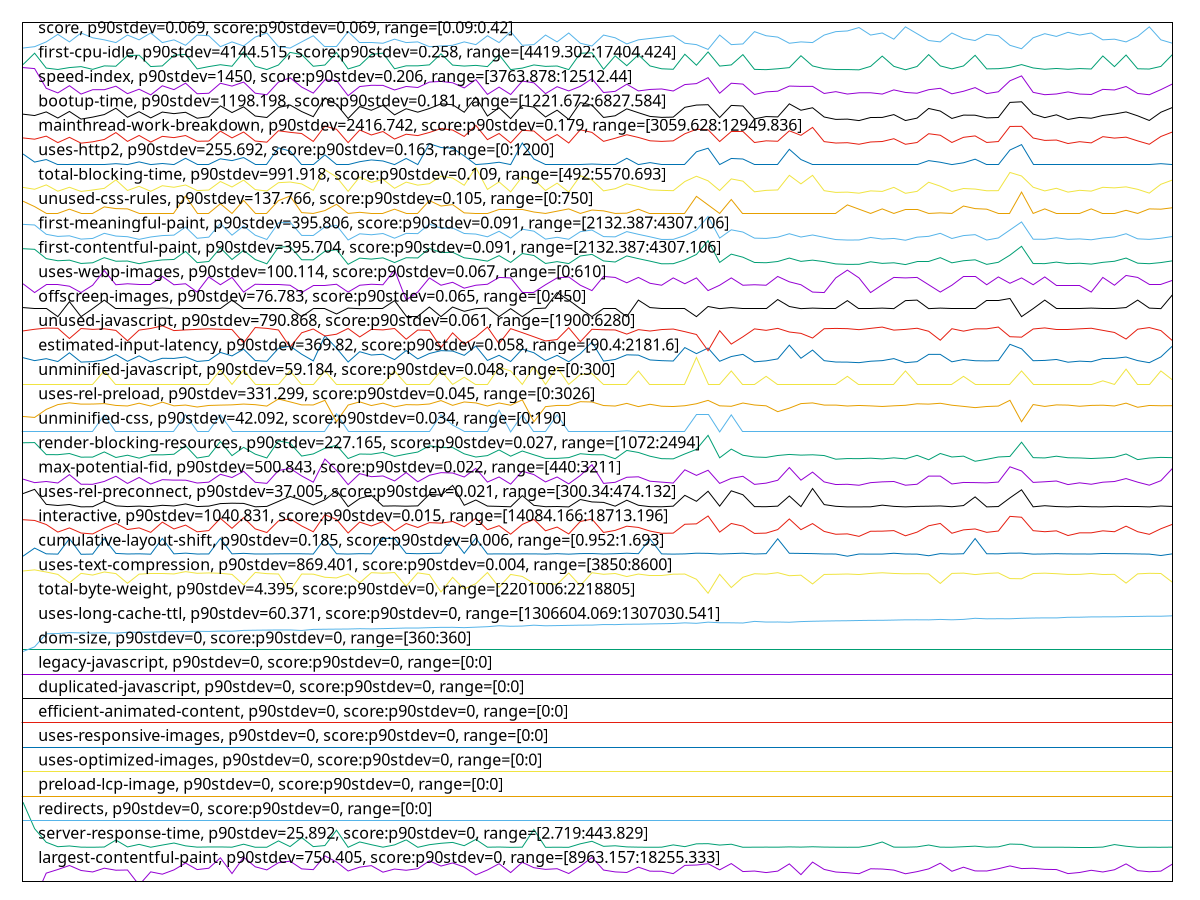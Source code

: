 reset

$largestContentfulPaintP90Stdev750405ScoreP90Stdev0Range896315718255333 <<EOF
0 -0.790514514052568
1 -0.7347824734100501
2 0.34249901364653645
3 0.49090470597555846
4 0.6563253916694731
5 0.4513693616431298
6 0.3908770761948146
7 0.5451981164213984
8 0.46221934876903736
9 0.4714385846421991
10 -0.14507936976371116
11 0.3955841411000409
12 0.2997276178969672
13 0.47571704133573656
14 0.7557613084038106
15 0.488295127651567
16 0.5430329913446488
17 0.9702440670244994
18 0.3249910416130235
19 0.9943013864406112
20 0.6033263225653109
21 0.4754533205252627
22 0.7692821743350038
23 0.8332025332250588
24 0.5172768860543875
25 0.4861137614133777
26 1.049921224425121
27 0.7997959496127867
28 0.43046500623898254
29 0.5878115569728055
30 0.650348941353561
31 0.38159762918655593
32 0.5109446156588571
33 0.460488674760839
34 0.5247628731010705
35 0.8468762047178591
36 0.6322410366614508
37 0.7598908217631561
38 0.5918123294182895
39 0.27024406702449966
40 0.4724301867733547
41 0.7291407573926993
42 0.3655712670086544
43 0.7860619679534149
44 0.5652805106062706
45 0.4965924795500003
46 0.5240415278575532
47 0.327605274416209
48 0.6248056546970626
49 0.9837123472439546
50 0.46881425062884974
51 0.39327443007387775
52 0.36988180989918584
53 0.5886172770306399
54 0.4221747846065478
55 0.4213591614014929
56 0.3223682921032296
57 0.6601884113371228
58 0.6749646992414182
59 0.7277868981362281
60 0.4772844124462745
61 0.734709495137555
62 0.4073748281803957
63 0.4284508051258684
64 0.36584399968309844
65 0.4251501851888526
66 0.721211604507912
67 0.2814932500148539
68 0.7952147537087275
69 0.4949893580779974
70 0.3885759809067322
71 0.3600475885836518
72 0.3195800610033861
73 0.5212557725445133
74 0.5109873972548487
75 0.46736601437936987
76 0.316909083166629
77 0.40361034482758473
78 0.5161720909505045
79 0.7504103408663276
80 0.4190181564301141
81 0.5858025054962468
82 0.4334713046406149
83 0.4300596704232609
84 0.5227716472895088
85 0.6388172215730155
86 0.5297990195884243
87 0.5418731347422208
88 0.4981982748717533
89 0.48962937867654244
90 0.32356993998692696
91 0.36951925567945487
92 0.4597403929568813
93 0.38966374259739744
94 0.48069149121590726
95 0.7213328190298869
96 0.4450782883400337
97 0.3996939471964178
98 0.424756733149795
99 0.7152378280417517
EOF

$serverResponseTimeP90Stdev25892ScoreP90Stdev0Range2719443829 <<EOF
0 3.247615636776933
1 2.1648789017168153
2 1.6078896093796735
3 1.425228844888437
4 1.4557002213315786
5 1.407055727702339
6 1.4028390620326614
7 1.4123443560447448
8 1.6972812466351619
9 1.4158366094394927
10 1.5214751809535203
11 1.4033457318896931
12 1.4930723574804092
13 1.5765305138481784
14 1.460230938565532
15 1.4079685709158343
16 1.4145929652449603
17 1.416104600107675
18 1.4060465753424658
19 1.5285224980558714
20 1.4029521205958007
21 1.404714996709936
22 1.663908033738111
23 1.430274606687803
24 1.800294347071843
25 1.4290058383681283
26 1.4724412633845787
27 2.101235305377759
28 1.4012353053777593
29 1.6206652270144164
30 1.5083896991086918
31 1.4058162708619968
32 1.5004421008554167
33 1.70514509780463
34 1.4013818627744212
35 1.5080086498773704
36 1.5656894538493749
37 1.6015122689477777
38 1.4668302087695162
39 1.7240007537237543
40 1.4052719148172519
41 1.4125955972961657
42 1.4005318298737812
43 1.4068631094095831
44 2.1301364239995215
45 1.4006448884369205
46 1.4038859005802478
47 1.4007746964168213
48 1.5443716336663278
49 1.6475857271041456
50 1.4405796853502424
51 1.463589196626189
52 1.4167955135490817
53 1.4068170485134892
54 1.4027804390739966
55 1.405807896153616
56 1.499864245977149
57 1.4278082550696896
58 1.543257797451696
59 1.550233929532811
60 1.492452629060238
61 1.5268182449004009
62 1.402374265717533
63 1.4062266315726506
64 1.4082993718968715
65 1.4057199617156189
66 1.4181354668899924
67 1.4090530956511336
68 1.4232566010647845
69 1.4098361308847283
70 1.4047945564395525
71 1.4022947059879165
72 1.4043967577914698
73 1.481594819644673
74 1.6196183884668303
75 1.408378931626488
76 1.4057032122988575
77 1.4184788299336006
78 1.4942071304659927
79 1.405962828258659
80 1.4039780223724352
81 1.4248017347610218
82 1.4483681641442843
83 1.4060800741759885
84 1.419588478794042
85 1.5341084285457918
86 1.5210522581802954
87 1.4081737512711612
88 1.4028976849913262
89 1.4042376383322366
90 1.4015828557755579
91 1.4033164204103608
92 1.4033164204103608
93 1.4106024167015614
94 1.5128952922175032
95 1.4453490817730454
96 1.4013358018783275
97 1.4026925046359993
98 1.4023533289465813
99 1.4069677932643416
EOF

$redirectsP90Stdev0ScoreP90Stdev0Range00 <<EOF
0 2.5
1 2.5
2 2.5
3 2.5
4 2.5
5 2.5
6 2.5
7 2.5
8 2.5
9 2.5
10 2.5
11 2.5
12 2.5
13 2.5
14 2.5
15 2.5
16 2.5
17 2.5
18 2.5
19 2.5
20 2.5
21 2.5
22 2.5
23 2.5
24 2.5
25 2.5
26 2.5
27 2.5
28 2.5
29 2.5
30 2.5
31 2.5
32 2.5
33 2.5
34 2.5
35 2.5
36 2.5
37 2.5
38 2.5
39 2.5
40 2.5
41 2.5
42 2.5
43 2.5
44 2.5
45 2.5
46 2.5
47 2.5
48 2.5
49 2.5
50 2.5
51 2.5
52 2.5
53 2.5
54 2.5
55 2.5
56 2.5
57 2.5
58 2.5
59 2.5
60 2.5
61 2.5
62 2.5
63 2.5
64 2.5
65 2.5
66 2.5
67 2.5
68 2.5
69 2.5
70 2.5
71 2.5
72 2.5
73 2.5
74 2.5
75 2.5
76 2.5
77 2.5
78 2.5
79 2.5
80 2.5
81 2.5
82 2.5
83 2.5
84 2.5
85 2.5
86 2.5
87 2.5
88 2.5
89 2.5
90 2.5
91 2.5
92 2.5
93 2.5
94 2.5
95 2.5
96 2.5
97 2.5
98 2.5
99 2.5
EOF

$preloadLcpImageP90Stdev0ScoreP90Stdev0Range00 <<EOF
0 3.5
1 3.5
2 3.5
3 3.5
4 3.5
5 3.5
6 3.5
7 3.5
8 3.5
9 3.5
10 3.5
11 3.5
12 3.5
13 3.5
14 3.5
15 3.5
16 3.5
17 3.5
18 3.5
19 3.5
20 3.5
21 3.5
22 3.5
23 3.5
24 3.5
25 3.5
26 3.5
27 3.5
28 3.5
29 3.5
30 3.5
31 3.5
32 3.5
33 3.5
34 3.5
35 3.5
36 3.5
37 3.5
38 3.5
39 3.5
40 3.5
41 3.5
42 3.5
43 3.5
44 3.5
45 3.5
46 3.5
47 3.5
48 3.5
49 3.5
50 3.5
51 3.5
52 3.5
53 3.5
54 3.5
55 3.5
56 3.5
57 3.5
58 3.5
59 3.5
60 3.5
61 3.5
62 3.5
63 3.5
64 3.5
65 3.5
66 3.5
67 3.5
68 3.5
69 3.5
70 3.5
71 3.5
72 3.5
73 3.5
74 3.5
75 3.5
76 3.5
77 3.5
78 3.5
79 3.5
80 3.5
81 3.5
82 3.5
83 3.5
84 3.5
85 3.5
86 3.5
87 3.5
88 3.5
89 3.5
90 3.5
91 3.5
92 3.5
93 3.5
94 3.5
95 3.5
96 3.5
97 3.5
98 3.5
99 3.5
EOF

$usesOptimizedImagesP90Stdev0ScoreP90Stdev0Range00 <<EOF
0 4.5
1 4.5
2 4.5
3 4.5
4 4.5
5 4.5
6 4.5
7 4.5
8 4.5
9 4.5
10 4.5
11 4.5
12 4.5
13 4.5
14 4.5
15 4.5
16 4.5
17 4.5
18 4.5
19 4.5
20 4.5
21 4.5
22 4.5
23 4.5
24 4.5
25 4.5
26 4.5
27 4.5
28 4.5
29 4.5
30 4.5
31 4.5
32 4.5
33 4.5
34 4.5
35 4.5
36 4.5
37 4.5
38 4.5
39 4.5
40 4.5
41 4.5
42 4.5
43 4.5
44 4.5
45 4.5
46 4.5
47 4.5
48 4.5
49 4.5
50 4.5
51 4.5
52 4.5
53 4.5
54 4.5
55 4.5
56 4.5
57 4.5
58 4.5
59 4.5
60 4.5
61 4.5
62 4.5
63 4.5
64 4.5
65 4.5
66 4.5
67 4.5
68 4.5
69 4.5
70 4.5
71 4.5
72 4.5
73 4.5
74 4.5
75 4.5
76 4.5
77 4.5
78 4.5
79 4.5
80 4.5
81 4.5
82 4.5
83 4.5
84 4.5
85 4.5
86 4.5
87 4.5
88 4.5
89 4.5
90 4.5
91 4.5
92 4.5
93 4.5
94 4.5
95 4.5
96 4.5
97 4.5
98 4.5
99 4.5
EOF

$usesResponsiveImagesP90Stdev0ScoreP90Stdev0Range00 <<EOF
0 5.5
1 5.5
2 5.5
3 5.5
4 5.5
5 5.5
6 5.5
7 5.5
8 5.5
9 5.5
10 5.5
11 5.5
12 5.5
13 5.5
14 5.5
15 5.5
16 5.5
17 5.5
18 5.5
19 5.5
20 5.5
21 5.5
22 5.5
23 5.5
24 5.5
25 5.5
26 5.5
27 5.5
28 5.5
29 5.5
30 5.5
31 5.5
32 5.5
33 5.5
34 5.5
35 5.5
36 5.5
37 5.5
38 5.5
39 5.5
40 5.5
41 5.5
42 5.5
43 5.5
44 5.5
45 5.5
46 5.5
47 5.5
48 5.5
49 5.5
50 5.5
51 5.5
52 5.5
53 5.5
54 5.5
55 5.5
56 5.5
57 5.5
58 5.5
59 5.5
60 5.5
61 5.5
62 5.5
63 5.5
64 5.5
65 5.5
66 5.5
67 5.5
68 5.5
69 5.5
70 5.5
71 5.5
72 5.5
73 5.5
74 5.5
75 5.5
76 5.5
77 5.5
78 5.5
79 5.5
80 5.5
81 5.5
82 5.5
83 5.5
84 5.5
85 5.5
86 5.5
87 5.5
88 5.5
89 5.5
90 5.5
91 5.5
92 5.5
93 5.5
94 5.5
95 5.5
96 5.5
97 5.5
98 5.5
99 5.5
EOF

$efficientAnimatedContentP90Stdev0ScoreP90Stdev0Range00 <<EOF
0 6.5
1 6.5
2 6.5
3 6.5
4 6.5
5 6.5
6 6.5
7 6.5
8 6.5
9 6.5
10 6.5
11 6.5
12 6.5
13 6.5
14 6.5
15 6.5
16 6.5
17 6.5
18 6.5
19 6.5
20 6.5
21 6.5
22 6.5
23 6.5
24 6.5
25 6.5
26 6.5
27 6.5
28 6.5
29 6.5
30 6.5
31 6.5
32 6.5
33 6.5
34 6.5
35 6.5
36 6.5
37 6.5
38 6.5
39 6.5
40 6.5
41 6.5
42 6.5
43 6.5
44 6.5
45 6.5
46 6.5
47 6.5
48 6.5
49 6.5
50 6.5
51 6.5
52 6.5
53 6.5
54 6.5
55 6.5
56 6.5
57 6.5
58 6.5
59 6.5
60 6.5
61 6.5
62 6.5
63 6.5
64 6.5
65 6.5
66 6.5
67 6.5
68 6.5
69 6.5
70 6.5
71 6.5
72 6.5
73 6.5
74 6.5
75 6.5
76 6.5
77 6.5
78 6.5
79 6.5
80 6.5
81 6.5
82 6.5
83 6.5
84 6.5
85 6.5
86 6.5
87 6.5
88 6.5
89 6.5
90 6.5
91 6.5
92 6.5
93 6.5
94 6.5
95 6.5
96 6.5
97 6.5
98 6.5
99 6.5
EOF

$duplicatedJavascriptP90Stdev0ScoreP90Stdev0Range00 <<EOF
0 7.5
1 7.5
2 7.5
3 7.5
4 7.5
5 7.5
6 7.5
7 7.5
8 7.5
9 7.5
10 7.5
11 7.5
12 7.5
13 7.5
14 7.5
15 7.5
16 7.5
17 7.5
18 7.5
19 7.5
20 7.5
21 7.5
22 7.5
23 7.5
24 7.5
25 7.5
26 7.5
27 7.5
28 7.5
29 7.5
30 7.5
31 7.5
32 7.5
33 7.5
34 7.5
35 7.5
36 7.5
37 7.5
38 7.5
39 7.5
40 7.5
41 7.5
42 7.5
43 7.5
44 7.5
45 7.5
46 7.5
47 7.5
48 7.5
49 7.5
50 7.5
51 7.5
52 7.5
53 7.5
54 7.5
55 7.5
56 7.5
57 7.5
58 7.5
59 7.5
60 7.5
61 7.5
62 7.5
63 7.5
64 7.5
65 7.5
66 7.5
67 7.5
68 7.5
69 7.5
70 7.5
71 7.5
72 7.5
73 7.5
74 7.5
75 7.5
76 7.5
77 7.5
78 7.5
79 7.5
80 7.5
81 7.5
82 7.5
83 7.5
84 7.5
85 7.5
86 7.5
87 7.5
88 7.5
89 7.5
90 7.5
91 7.5
92 7.5
93 7.5
94 7.5
95 7.5
96 7.5
97 7.5
98 7.5
99 7.5
EOF

$legacyJavascriptP90Stdev0ScoreP90Stdev0Range00 <<EOF
0 8.5
1 8.5
2 8.5
3 8.5
4 8.5
5 8.5
6 8.5
7 8.5
8 8.5
9 8.5
10 8.5
11 8.5
12 8.5
13 8.5
14 8.5
15 8.5
16 8.5
17 8.5
18 8.5
19 8.5
20 8.5
21 8.5
22 8.5
23 8.5
24 8.5
25 8.5
26 8.5
27 8.5
28 8.5
29 8.5
30 8.5
31 8.5
32 8.5
33 8.5
34 8.5
35 8.5
36 8.5
37 8.5
38 8.5
39 8.5
40 8.5
41 8.5
42 8.5
43 8.5
44 8.5
45 8.5
46 8.5
47 8.5
48 8.5
49 8.5
50 8.5
51 8.5
52 8.5
53 8.5
54 8.5
55 8.5
56 8.5
57 8.5
58 8.5
59 8.5
60 8.5
61 8.5
62 8.5
63 8.5
64 8.5
65 8.5
66 8.5
67 8.5
68 8.5
69 8.5
70 8.5
71 8.5
72 8.5
73 8.5
74 8.5
75 8.5
76 8.5
77 8.5
78 8.5
79 8.5
80 8.5
81 8.5
82 8.5
83 8.5
84 8.5
85 8.5
86 8.5
87 8.5
88 8.5
89 8.5
90 8.5
91 8.5
92 8.5
93 8.5
94 8.5
95 8.5
96 8.5
97 8.5
98 8.5
99 8.5
EOF

$domSizeP90Stdev0ScoreP90Stdev0Range360360 <<EOF
0 9.5
1 9.5
2 9.5
3 9.5
4 9.5
5 9.5
6 9.5
7 9.5
8 9.5
9 9.5
10 9.5
11 9.5
12 9.5
13 9.5
14 9.5
15 9.5
16 9.5
17 9.5
18 9.5
19 9.5
20 9.5
21 9.5
22 9.5
23 9.5
24 9.5
25 9.5
26 9.5
27 9.5
28 9.5
29 9.5
30 9.5
31 9.5
32 9.5
33 9.5
34 9.5
35 9.5
36 9.5
37 9.5
38 9.5
39 9.5
40 9.5
41 9.5
42 9.5
43 9.5
44 9.5
45 9.5
46 9.5
47 9.5
48 9.5
49 9.5
50 9.5
51 9.5
52 9.5
53 9.5
54 9.5
55 9.5
56 9.5
57 9.5
58 9.5
59 9.5
60 9.5
61 9.5
62 9.5
63 9.5
64 9.5
65 9.5
66 9.5
67 9.5
68 9.5
69 9.5
70 9.5
71 9.5
72 9.5
73 9.5
74 9.5
75 9.5
76 9.5
77 9.5
78 9.5
79 9.5
80 9.5
81 9.5
82 9.5
83 9.5
84 9.5
85 9.5
86 9.5
87 9.5
88 9.5
89 9.5
90 9.5
91 9.5
92 9.5
93 9.5
94 9.5
95 9.5
96 9.5
97 9.5
98 9.5
99 9.5
EOF

$usesLongCacheTtlP90Stdev60371ScoreP90Stdev0Range13066040691307030541 <<EOF
0 9.423769101803373
1 9.61434530146198
2 10.148547005376713
3 10.159073900326803
4 10.197229218747452
5 10.183597854113941
6 10.17941130456893
7 10.193371705234313
8 10.1730226279833
9 10.209953918668361
10 10.210202413931256
11 10.2185788295792
12 10.230570816002
13 10.238002347444308
14 10.240657375314186
15 10.251331797896455
16 10.243325718099186
17 10.258388752005885
18 10.25307891931061
19 10.28739184029746
20 10.294658191179224
21 10.300496108759944
22 10.30613996869215
23 10.305868256687063
24 10.284439985984136
25 10.328148641156076
26 10.33524437417691
27 10.339762384128335
28 10.343791630729356
29 10.35637569192204
30 10.348799199682617
31 10.359828076364465
32 10.371985243348718
33 10.38439302633924
34 10.383570109236643
35 10.399498029199094
36 10.411626319098104
37 10.412922786938907
38 10.400445576768107
39 10.419351008106787
40 10.439333289109527
41 10.47784562846482
42 10.456124995847858
43 10.464819780031576
44 10.500475379298223
45 10.476161810998747
46 10.48431317117047
47 10.49362125263633
48 10.502121979172443
49 10.50394630885512
50 10.527313541346302
51 10.524004220004826
52 10.54016165997291
53 10.542257701658855
54 10.552582757877644
55 10.560190694038283
56 10.569630740965295
57 10.596403032232047
58 10.577189899853693
59 10.625113535564196
60 10.600605909617116
61 10.598199600056432
62 10.589828844752446
63 10.656360416221105
64 10.629283197848963
65 10.631379239535818
66 10.621303124673432
67 10.647945890799747
68 10.66146939889677
69 10.670567860546726
70 10.67838541652418
71 10.683276232627577
72 10.692234947730867
73 10.698693943681064
74 10.700394088988105
75 10.709966101375358
76 10.720291157593238
77 10.721564408690938
78 10.718482709659838
79 10.736531785748411
80 10.721153396230875
81 10.738113280510333
82 10.782970429801026
83 10.761878656638146
84 10.76587668236607
85 10.764151199574371
86 10.782381241441726
87 10.79413473096065
88 10.800063617814885
89 10.798024454061306
90 10.824372417952873
91 10.82736125001611
92 10.839510635914849
93 10.841684331961005
94 10.842499467976268
95 10.854183084224132
96 10.85907390032662
97 10.868723567073175
98 10.867657815049824
99 10.88461482886487
EOF

$totalByteWeightP90Stdev4395ScoreP90Stdev0Range22010062218805 <<EOF
0 458.83527999999205
1 495.26327999999194
2 467.0952799999941
3 -2.8007200000065495
4 -2.548720000006142
5 -2.772720000008121
6 -2.8567200000106823
7 -2.8847200000091107
8 -3.0247200000085286
9 -2.772720000008121
10 -2.8007200000065495
11 -2.8007200000065495
12 -2.7167200000112643
13 -2.8567200000106823
14 -2.772720000008121
15 -2.632720000008703
16 -2.9407200000059674
17 -2.8007200000065495
18 -3.0247200000085286
19 -2.772720000008121
20 -2.8007200000065495
21 -2.8567200000106823
22 -2.772720000008121
23 -2.772720000008121
24 -3.1087200000110897
25 -2.772720000008121
26 -2.68872000000556
27 -2.8007200000065495
28 -2.8567200000106823
29 -2.912720000007539
30 -2.8847200000091107
31 -2.8567200000106823
32 -2.8847200000091107
33 -2.772720000008121
34 -2.8847200000091107
35 -2.8567200000106823
36 -2.8567200000106823
37 -2.772720000008121
38 -3.0247200000085286
39 -2.8847200000091107
40 -2.6607200000071316
41 -2.464720000010857
42 -2.772720000008121
43 -2.772720000008121
44 -2.324720000011439
45 -2.8007200000065495
46 -2.8007200000065495
47 -2.772720000008121
48 -2.632720000008703
49 -2.772720000008121
50 -2.772720000008121
51 -2.9407200000059674
52 -2.632720000008703
53 -2.772720000008121
54 -2.772720000008121
55 -2.772720000008121
56 -2.8007200000065495
57 -2.5767200000045705
58 -2.968720000004396
59 -2.464720000010857
60 -2.8007200000065495
61 -2.968720000004396
62 -3.0247200000085286
63 -2.464720000010857
64 -2.632720000008703
65 -2.772720000008121
66 -2.912720000007539
67 -2.8847200000091107
68 -2.8007200000065495
69 -2.8567200000106823
70 -2.772720000008121
71 -2.772720000008121
72 -2.8847200000091107
73 -2.8007200000065495
74 -2.772720000008121
75 -2.8567200000106823
76 -2.8567200000106823
77 -2.8007200000065495
78 -2.912720000007539
79 -2.772720000008121
80 -2.968720000004396
81 -2.9407200000059674
82 -2.5767200000045705
83 -2.632720000008703
84 -2.772720000008121
85 -2.9967200000101
86 -2.8007200000065495
87 -2.772720000008121
88 -2.9407200000059674
89 -2.9407200000059674
90 -2.632720000008703
91 -2.632720000008703
92 -2.772720000008121
93 -2.772720000008121
94 -2.772720000008121
95 -2.772720000008121
96 -2.772720000008121
97 -2.7167200000112643
98 -2.8567200000106823
99 -2.772720000008121
EOF

$usesTextCompressionP90Stdev869401ScoreP90Stdev0004Range38508600 <<EOF
0 12.720913544668587
1 12.767311239193083
2 12.678550432276657
3 12.5817204610951
4 12.238780979827089
5 12.624083573487031
6 12.553478386167146
7 12.68056772334294
8 12.613997118155618
9 12.218608069164265
10 12.591806916426512
11 12.636187319884725
12 12.636187319884725
13 12.599876080691642
14 12.694688760806915
15 12.626100864553313
16 12.642239193083572
17 12.626100864553313
18 12.5817204610951
19 12.154054755043227
20 12.660394812680114
21 12.611979827089336
22 12.59785878962536
23 11.913997118155619
24 12.595841498559077
25 12.591806916426512
26 12.464717579250719
27 12.436475504322766
28 12.593824207492794
29 12.236763688760806
30 12.652325648414985
31 12.630135446685879
32 12.658377521613833
33 12.095553314121037
34 12.644256484149855
35 12.57365129682997
36 11.861547550432276
37 12.460682997118155
38 11.980567723342938
39 12.202469740634005
40 12.658377521613833
41 12.05722478386167
42 12.579703170028818
43 12.496994236311238
44 12.210538904899135
45 12.2145734870317
46 12.17422766570605
47 12.636187319884725
48 12.119760806916425
49 12.650308357348703
50 12.585755043227664
51 12.618031700288183
52 12.492959654178673
53 12.595841498559077
54 12.547426512968299
55 12.547426512968299
56 12.589789625360229
57 12.595841498559077
58 12.38200864553314
59 11.809097982708932
60 12.585755043227664
61 12.043103746397694
62 12.464717579250719
63 12.607945244956772
64 12.591806916426512
65 12.652325648414985
66 12.527253602305475
67 12.549443804034581
68 12.190365994236311
69 12.579703170028818
70 12.585755043227664
71 12.59785878962536
72 12.575668587896253
73 12.622066282420748
74 12.64829106628242
75 12.620048991354466
76 12.60592795389049
77 12.611979827089336
78 12.601893371757924
79 12.210538904899135
80 12.622066282420748
81 12.634170028818442
82 12.57365129682997
83 12.620048991354466
84 12.644256484149855
85 12.410250720461095
86 12.402181556195965
87 12.618031700288183
88 12.632152737752161
89 12.609962536023055
90 12.579703170028818
91 12.5817204610951
92 12.620048991354466
93 12.575668587896253
94 12.583737752161383
95 12.224659942363111
96 12.603910662824207
97 12.626100864553313
98 12.618031700288183
99 12.254919308357348
EOF

$cumulativeLayoutShiftP90Stdev0185ScoreP90Stdev0006Range09521693 <<EOF
0 13.328248048915297
1 13.659306432205035
2 13.423989480511928
3 13.412095054550006
4 14.045000635751585
5 13.40535022964022
6 13.41372452250486
7 14.047480155001269
8 13.440867707690025
9 13.41763479905571
10 13.425445000529896
11 13.409511380928514
12 14.054580153638632
13 13.423450358617112
14 13.452074435456316
15 13.416295176671301
16 13.419507834716818
17 14.055052674988769
18 13.423435566953284
19 13.44298289024577
20 13.417754147231776
21 13.41879577975056
22 13.42508553519008
23 13.42756018308564
24 13.42545717891521
25 13.416390168076742
26 14.04700519797407
27 13.428247044017283
28 13.414940940224518
29 13.430613507256648
30 13.424127299239052
31 14.061572982485242
32 14.052419708084141
33 13.442032976191372
34 13.428699065085477
35 13.439387830901431
36 13.448925942278416
37 14.066171540779354
38 13.442542032697446
39 14.059664832479815
40 13.417793118064777
41 13.422019017768317
42 13.417793118064775
43 13.422966496145653
44 13.422025309934062
45 13.413554025110479
46 13.429540388537502
47 13.410740818103223
48 13.432835859603145
49 13.436153251762352
50 13.416390168076742
51 13.428775585939858
52 13.448584947489657
53 13.42984241249326
54 14.033327856402355
55 13.420922963090165
56 13.41227729520614
57 13.421085138587914
58 13.449802786020937
59 13.442219508459747
60 13.416390168076742
61 13.432295139295258
62 13.44975650815675
63 13.416390168076742
64 13.43094719501422
65 14.040756671443162
66 13.446974964951306
67 13.440305066288573
68 13.433256216869525
69 13.419293495135314
70 13.416295176671301
71 13.326798821063074
72 13.416256205838302
73 13.412190045955446
74 13.41345903370504
75 13.44687510219174
76 13.416390168076742
77 13.412190045955446
78 13.345446364654032
79 13.432399873408947
80 13.41359299594348
81 13.427572361470954
82 14.050193499248962
83 13.426974605725185
84 13.424125878427432
85 13.45175619902511
86 13.453110435471894
87 13.412095054550006
88 13.419482463080751
89 13.430217506760894
90 13.420754901372849
91 13.417793118064775
92 13.416390168076742
93 13.438898259811857
94 13.430872703890723
95 13.429228621873495
96 13.41911812638681
97 13.412095054550006
98 13.355052674988768
99 13.423932445074048
EOF

$interactiveP90Stdev1040831ScoreP90Stdev0015Range1408416618713196 <<EOF
0 14.821690617557193
1 14.791377008318147
2 14.625162215649814
3 14.315412840332597
4 14.485193170507745
5 14.276746288970298
6 14.239232094734362
7 14.479612702813043
8 14.672527540398246
9 14.420461616671814
10 14.487316280381123
11 14.303430197641054
12 14.721447005253218
13 14.442866746661348
14 14.599979359790687
15 14.325977402980993
16 14.376928889077428
17 14.877174670158354
18 14.469554379081206
19 14.905598047064098
20 14.446875983195937
21 14.297110040605235
22 14.77221822370075
23 14.860310669796073
24 14.566379494227577
25 14.326999524369484
26 15.023502828480709
27 14.833902986924187
28 14.277996513861556
29 14.72353240023183
30 14.566014662296197
31 14.748207107559473
32 14.363728293986856
33 14.665705250117956
34 14.502715892538331
35 14.70229557265328
36 14.681315588282114
37 14.74988155340627
38 14.534928995743062
39 14.878113627816871
40 14.410337315744327
41 14.578030150364444
42 14.229668456748794
43 14.62798052083656
44 14.834865241884787
45 14.368044692082098
46 14.520396539723198
47 14.239349345090744
48 14.75015529670574
49 14.847148171523251
50 14.299331782089478
51 14.384202421364446
52 14.556430304988695
53 14.50589769292601
54 14.356771184892875
55 14.26583093006022
56 14.272413754628943
57 14.635734798680895
58 14.652098957336612
59 14.974475088459505
60 14.313933175208128
61 14.66813055655318
62 14.560861661902408
63 14.25988572591488
64 14.273394246412074
65 14.417512598343466
66 14.852611866265304
67 14.41432182276564
68 14.663492006420126
69 14.342369346533868
70 14.225922651593079
71 14.24124396953837
72 14.139536350952307
73 14.348773813068615
74 14.353188938255467
75 14.375269242746295
76 14.163275633409043
77 14.312508793435729
78 14.573121580681029
79 14.668634790374071
80 14.266729021959348
81 14.405695137342917
82 14.443036511428161
83 14.304171796597096
84 14.358063325831733
85 14.958933878355621
86 14.9227687315833
87 14.372446354483731
88 14.330218944171182
89 14.36592158220872
90 14.1736253643784
91 14.283841463223343
92 14.284300916574246
93 14.366390297192009
94 14.329464264352906
95 14.558298385788866
96 14.33065214031687
97 14.222768731583301
98 14.451884807662905
99 14.634212644624348
EOF

$usesRelPreconnectP90Stdev37005ScoreP90Stdev0021Range30034474132 <<EOF
0 15.892481553510963
1 16.065972889030977
2 15.44977742300677
3 15.404121273693253
4 15.444423441990253
5 15.3484784766772
6 15.354878871440778
7 15.575387710081165
8 15.389867696176188
9 15.360100780819316
10 15.379332443180349
11 15.357398391919139
12 15.412096368755805
13 15.385438216597667
14 15.468511276886193
15 15.360557951873856
16 15.378966706336717
17 15.481941946532938
18 15.498674407129148
19 15.489480189254484
20 15.350997997155561
21 15.367415517691974
22 15.57118173628492
23 15.779062494589157
24 15.627393457353834
25 15.427548750399298
26 15.637024527590091
27 16.013520130039947
28 15.357632057124793
29 15.691925691562108
30 15.826486371805837
31 15.379464514818329
32 15.387845984151584
33 15.375349975327458
34 15.387896780935423
35 15.85878296711289
36 15.831230791559207
37 16.228746103161193
38 15.413813300049526
39 15.62901387478733
40 15.37970833938075
41 15.367252967983694
42 15.351556761777779
43 15.81079016574283
44 15.410521668456829
45 15.35509221788082
46 15.362132652172832
47 15.345938637485304
48 15.649652607876588
49 15.549963919897454
50 15.531560244985812
51 15.37592905866321
52 15.620810194189028
53 15.413498359989731
54 15.356250384604401
55 15.352034251545854
56 15.377178659545622
57 15.8200758178284
58 15.575844881408202
59 15.987918550985638
60 15.378519694638943
61 16.005118341993157
62 15.844966241908978
63 15.357164726713483
64 15.355386839279156
65 15.377503758962185
66 15.794504716844393
67 15.359227076137303
68 16.099651156715517
69 15.441558503381795
70 15.371519897826078
71 15.345969115555608
72 15.346832660880851
73 15.35050018867395
74 15.418618675800593
75 15.368350178514593
76 15.347614931351956
77 15.368177469449543
78 15.374842007489079
79 15.386037618646954
80 15.353669907985434
81 15.401368088009237
82 15.757037009085549
83 15.34729999129216
84 15.360933848074257
85 15.715972889030978
86 16.047035848016204
87 15.350124292473549
88 15.395272473948687
89 15.361177672636678
90 15.347035848016203
91 15.370432846651948
92 15.353202577574127
93 15.34851911410427
94 15.369315317407512
95 15.350144611187083
96 15.350215726684457
97 15.347421903573371
98 15.384127659574649
99 15.36369719311504
EOF

$maxPotentialFidP90Stdev500843ScoreP90Stdev0022Range4403211 <<EOF
0 16.48498449612403
1 16.34041085271318
2 16.38731007751938
3 16.32606976744186
4 16.669093023255815
5 16.275682170542638
6 16.272968992248064
7 16.389248062015504
8 16.60242635658915
9 16.307852713178296
10 16.553201550387598
11 16.283434108527132
12 16.461728682170545
13 16.44351162790698
14 16.443124031007752
15 16.32451937984496
16 16.36056589147287
17 16.683046511627907
18 16.55126356589147
19 16.805914728682172
20 16.354364341085272
21 16.31134108527132
22 16.83653488372093
23 16.923744186046513
24 16.61482945736434
25 16.35824031007752
26 17.307852713178296
27 16.844286821705428
28 16.258627906976745
29 16.710178294573645
30 16.584596899224806
31 16.614441860465117
32 16.41056589147287
33 16.753201550387598
34 16.376844961240312
35 16.641961240310078
36 16.7501007751938
37 16.735372093023255
38 16.571806201550388
39 16.922193798449612
40 16.364054263565894
41 16.572968992248065
42 16.279945736434108
43 16.809403100775196
44 16.67025581395349
45 16.370643410852715
46 16.571806201550388
47 16.291573643410853
48 16.634209302325583
49 17.076069767441858
50 16.309403100775196
51 16.354751937984496
52 16.56056589147287
53 16.580333333333332
54 16.398937984496126
55 16.362116279069767
56 16.32374418604651
57 16.86637984496124
58 16.63731007751938
59 16.8485503875969
60 16.30901550387597
61 16.514829457364343
62 16.60087596899225
63 16.269093023255817
64 16.32025581395349
65 16.437697674418605
66 16.958627906976744
67 16.44196124031008
68 16.771806201550387
69 16.37025581395349
70 16.26289147286822
71 16.273356589147287
72 16.233821705426358
73 16.34041085271318
74 16.37258139534884
75 16.387697674418604
76 16.23498449612403
77 16.274131782945737
78 16.608627906976746
79 16.60824031007752
80 16.286534883720932
81 16.348162790697675
82 16.34196124031008
83 16.331108527131782
84 16.36405426356589
85 16.989248062015502
86 16.81948062015504
87 16.3501007751938
88 16.375682170542635
89 16.407852713178297
90 16.26056589147287
91 16.33304651162791
92 16.274131782945737
93 16.358627906976746
94 16.386922480620157
95 16.507852713178295
96 16.360178294573643
97 16.236147286821705
98 16.420643410852716
99 16.92606976744186
EOF

$renderBlockingResourcesP90Stdev227165ScoreP90Stdev0027Range10722494 <<EOF
0 17.97420704375667
1 17.981677694770546
2 17.489361792956245
3 17.485626467449308
4 17.5334386339381
5 17.38477267876201
6 17.38701387406617
7 17.598433297758806
8 17.371325506937033
9 17.46470864461046
10 17.344431163287087
11 17.478155816435432
12 17.47890288153682
13 17.504303094983992
14 17.855423692636073
15 17.3496606189968
16 17.425861259338316
17 18.025007470651015
18 17.446779082177162
19 17.786693703308433
20 17.50803842049093
21 17.351901814300962
22 18.052648879402348
23 17.958518676627534
24 17.428849519743864
25 17.517003201707578
26 17.747846318036288
27 17.871859124866596
28 17.327248665955178
29 17.51326787620064
30 17.504303094983992
31 17.57751547491996
32 17.415402347918892
33 17.510279615795092
34 17.593950907150482
35 17.85094130202775
36 17.777728922091782
37 17.776234791889006
38 17.520738527214515
39 17.389255069370332
40 17.448273212379938
41 17.68061045891142
42 17.423620064034154
43 17.63653361792956
44 17.48189114194237
45 17.333972251867664
46 17.33471931696905
47 17.365348986125934
48 17.52522091782284
49 17.484879402347918
50 17.48189114194237
51 17.32052508004269
52 17.659692636072574
53 17.57676840981857
54 17.422872998932764
55 17.32276627534685
56 17.31454855923159
57 17.51625613660619
58 17.702275346851653
59 18.278262540021345
60 17.357878335112062
61 17.714228388473853
62 17.462467449306295
63 17.391496264674494
64 17.37506083244397
65 17.452755602988262
66 17.495338313767345
67 17.46769690501601
68 17.48189114194237
69 17.4505144076841
70 17.301101387406618
71 17.327248665955178
72 17.32276627534685
73 17.342189967982925
74 17.312307363927427
75 17.356384204909286
76 17.313801494130203
77 17.460226254002134
78 17.27794236926361
79 17.534932764140876
80 17.391496264674494
81 17.425861259338316
82 17.215935965848452
83 17.296618996798294
84 17.391496264674494
85 17.414655282817503
86 17.996618996798293
87 17.364601921024548
88 17.35264887940235
89 17.423620064034154
90 17.359372465314834
91 17.351901814300962
92 17.32874279615795
93 17.350407684098187
94 17.38029028815368
95 17.51401494130203
96 17.284665955176095
97 17.34891355389541
98 17.37506083244397
99 17.364601921024548
EOF

$unminifiedCssP90Stdev42092ScoreP90Stdev0034Range0190 <<EOF
0 18.4174
1 18.4174
2 18.4174
3 18.4174
4 18.4174
5 18.4174
6 18.4174
7 19.1174
8 18.4174
9 18.4174
10 18.4174
11 18.4174
12 18.4174
13 18.4174
14 19.1174
15 18.4174
16 18.4174
17 19.1174
18 18.4174
19 18.4174
20 18.4174
21 18.4174
22 18.4174
23 18.4174
24 18.4174
25 18.4174
26 18.4174
27 19.164066666666667
28 18.4174
29 18.4174
30 18.4174
31 18.4174
32 18.4174
33 18.4174
34 18.4174
35 18.4174
36 19.1174
37 18.697400000000002
38 18.4174
39 18.4174
40 18.4174
41 19.304066666666667
42 18.4174
43 19.1174
44 18.4174
45 18.4174
46 19.1174
47 18.4174
48 18.4174
49 18.4174
50 18.4174
51 18.4174
52 18.464066666666668
53 18.4174
54 18.4174
55 18.4174
56 18.4174
57 18.4174
58 19.1174
59 19.1174
60 18.4174
61 19.1174
62 18.4174
63 18.4174
64 18.4174
65 18.4174
66 18.4174
67 18.4174
68 18.4174
69 18.4174
70 18.4174
71 18.4174
72 18.4174
73 18.4174
74 18.4174
75 18.4174
76 18.4174
77 18.4174
78 18.4174
79 18.4174
80 18.4174
81 18.4174
82 18.4174
83 18.4174
84 18.4174
85 18.4174
86 18.4174
87 18.4174
88 18.4174
89 18.4174
90 18.4174
91 18.4174
92 18.4174
93 18.4174
94 18.4174
95 18.4174
96 18.4174
97 18.4174
98 18.4174
99 18.4174
EOF

$usesRelPreloadP90Stdev331299ScoreP90Stdev0045Range03026 <<EOF
0 19.051353846153848
1 19.011969230769232
2 19.340584615384618
3 19.537507692307695
4 19.610738461538464
5 19.55689230769231
6 19.559969230769234
7 19.578738461538464
8 19.50366153846154
9 19.4812
10 19.59535384615385
11 19.479046153846156
12 19.637815384615386
13 19.487046153846155
14 19.519353846153848
15 19.438738461538463
16 19.50243076923077
17 19.516584615384616
18 19.527353846153847
19 19.559969230769234
20 19.534738461538463
21 19.476584615384617
22 19.766738461538463
23 19.649507692307694
24 19.525815384615385
25 19.52335384615385
26 19.71196923076923
27 18.83566153846154
28 19.519046153846155
29 19.6492
30 19.49935384615385
31 19.596584615384618
32 19.445507692307693
33 19.535969230769233
34 19.52766153846154
35 19.562430769230772
36 19.70212307692308
37 19.506738461538465
38 19.64612307692308
39 19.606738461538463
40 19.48058461538462
41 19.603969230769234
42 19.512276923076925
43 19.732276923076924
44 18.83566153846154
45 19.453815384615385
46 19.503046153846157
47 19.504276923076926
48 19.65689230769231
49 19.644276923076923
50 19.49966153846154
51 19.478738461538462
52 19.58766153846154
53 19.455353846153848
54 19.55073846153846
55 19.470738461538463
56 19.459046153846156
57 19.491046153846156
58 19.572276923076924
59 19.71135384615385
60 19.487046153846155
61 19.46796923076923
62 19.602738461538465
63 19.521507692307694
64 19.48796923076923
65 19.248276923076926
66 19.392584615384617
67 19.57843076923077
68 19.606738461538463
69 19.518430769230772
70 19.51812307692308
71 19.47966153846154
72 19.50243076923077
73 19.48489230769231
74 19.46089230769231
75 19.48766153846154
76 19.5092
77 19.571353846153848
78 19.5572
79 19.592584615384617
80 19.51258461538462
81 19.46489230769231
82 19.413815384615386
83 19.45966153846154
84 19.47689230769231
85 19.71412307692308
86 18.83566153846154
87 19.539969230769234
88 19.46243076923077
89 19.525507692307695
90 19.51689230769231
91 19.4692
92 19.504584615384616
93 19.5132
94 19.481507692307694
95 19.5972
96 19.42858461538462
97 19.501815384615387
98 19.490738461538463
99 19.4932
EOF

$unminifiedJavascriptP90Stdev59184ScoreP90Stdev0048Range0300 <<EOF
0 20.364052631578947
1 20.364052631578947
2 20.364052631578947
3 20.364052631578947
4 20.364052631578947
5 20.364052631578947
6 20.364052631578947
7 20.916684210526316
8 20.364052631578947
9 20.364052631578947
10 20.364052631578947
11 20.364052631578947
12 20.364052631578947
13 20.364052631578947
14 20.364052631578947
15 20.364052631578947
16 20.364052631578947
17 20.95352631578947
18 20.364052631578947
19 20.95352631578947
20 20.364052631578947
21 20.364052631578947
22 20.364052631578947
23 20.916684210526316
24 20.364052631578947
25 20.364052631578947
26 20.916684210526316
27 20.364052631578947
28 20.364052631578947
29 20.364052631578947
30 20.364052631578947
31 20.364052631578947
32 20.916684210526316
33 20.364052631578947
34 20.364052631578947
35 20.364052631578947
36 20.916684210526316
37 20.364052631578947
38 20.65878947368421
39 20.364052631578947
40 20.364052631578947
41 21.064052631578946
42 20.916684210526316
43 20.364052631578947
44 21.100894736842104
45 20.364052631578947
46 21.064052631578946
47 20.364052631578947
48 20.769315789473684
49 20.80615789473684
50 20.364052631578947
51 20.364052631578947
52 20.364052631578947
53 20.916684210526316
54 20.364052631578947
55 20.364052631578947
56 20.364052631578947
57 20.364052631578947
58 21.469315789473683
59 20.364052631578947
60 20.364052631578947
61 20.916684210526316
62 20.364052631578947
63 20.364052631578947
64 20.695631578947367
65 20.364052631578947
66 20.364052631578947
67 20.364052631578947
68 20.364052631578947
69 20.364052631578947
70 20.364052631578947
71 20.695631578947367
72 20.364052631578947
73 20.364052631578947
74 20.364052631578947
75 20.364052631578947
76 20.916684210526316
77 20.364052631578947
78 20.364052631578947
79 20.364052631578947
80 20.364052631578947
81 20.695631578947367
82 20.364052631578947
83 20.364052631578947
84 20.364052631578947
85 20.364052631578947
86 20.916684210526316
87 20.364052631578947
88 20.364052631578947
89 20.364052631578947
90 20.364052631578947
91 20.364052631578947
92 20.364052631578947
93 20.51142105263158
94 20.364052631578947
95 20.99036842105263
96 20.364052631578947
97 20.364052631578947
98 20.916684210526316
99 20.548263157894738
EOF

$estimatedInputLatencyP90Stdev36982ScoreP90Stdev0058Range90421816 <<EOF
0 21.460764005602243
1 21.339125350140055
2 21.419167366946777
3 21.301940476190477
4 21.660343837535013
5 21.279881652661064
6 21.2992093837535
7 21.370848039215687
8 21.588074929971988
9 21.311184173669467
10 21.534713585434172
11 21.288495098039217
12 21.435553921568626
13 21.42967156862745
14 21.491016106442576
15 21.304881652661063
16 21.34668837535014
17 21.67546988795518
18 21.53261274509804
19 21.808663165266108
20 21.34311694677871
21 21.313495098039215
22 21.84185644257703
23 21.936394257703082
24 21.60152030812325
25 21.327780812324928
26 22.35278081232493
27 21.850259803921567
28 21.28289285714286
29 21.704881652661065
30 21.568747198879553
31 21.601100140056023
32 21.380091736694677
33 21.751520308123247
34 21.409293417366946
35 21.63093207282913
36 21.748158963585436
37 21.732192577030812
38 21.554881652661063
39 21.934713585434174
40 21.345848039215685
41 21.556142156862744
42 21.302360644257703
43 21.81244467787115
44 21.661604341736695
45 21.343957282913166
46 21.554881652661063
47 21.29248669467787
48 21.622528711484595
49 22.10152030812325
50 21.319587535014005
51 21.386184173669466
52 21.577780812324928
53 21.564125350140056
54 21.367696778711483
55 21.337864845938373
56 21.32357913165266
57 21.8742093837535
58 21.62589005602241
59 21.854881652661064
60 21.312864845938375
61 21.506562324929973
62 21.59626820728291
63 21.291016106442576
64 21.32967156862745
65 21.40950350140056
66 21.9742093837535
67 21.436604341736693
68 21.771688375350138
69 21.337654761904762
70 21.281912464985993
71 21.277990896358542
72 21.256002100840337
73 21.314755602240897
74 21.338915266106444
75 21.42231862745098
76 21.254461484593836
77 21.296268207282914
78 21.59479761904762
79 21.594377450980392
80 21.291016106442576
81 21.384923669467785
82 21.3351337535014
83 21.327570728291317
84 21.33933543417367
85 22.007402661064422
86 21.823369047619046
87 21.335343837535014
88 21.347528711484593
89 21.38639425770308
90 21.2742093837535
91 21.318116946778712
92 21.294797619047618
93 21.42294887955182
94 21.433242997198878
95 21.485553921568627
96 21.340385854341736
97 21.254881652661066
98 21.49059593837535
99 21.93891526610644
EOF

$unusedJavascriptP90Stdev790868ScoreP90Stdev0061Range19006280 <<EOF
0 22.556232558139534
1 22.62367441860465
2 22.672511627906978
3 22.66553488372093
4 22.244604651162792
5 22.653906976744185
6 22.619023255813953
7 22.64460465116279
8 22.577162790697674
9 22.149255813953488
10 22.591116279069766
11 22.656232558139536
12 22.76553488372093
13 22.57018604651163
14 22.598093023255814
15 22.619023255813953
16 22.642279069767444
17 22.62367441860465
18 22.612046511627906
19 22.06786046511628
20 22.695767441860465
21 22.660883720930233
22 22.595767441860467
23 21.895767441860464
24 22.479488372093023
25 22.635302325581396
26 22.349255813953487
27 22.4213488372093
28 22.656232558139536
29 22.309720930232558
30 22.619023255813953
31 22.598093023255814
32 22.656232558139536
33 22.216697674418604
34 22.593441860465116
35 22.579488372093024
36 21.877162790697675
37 22.477162790697676
38 22.014372093023255
39 22.309720930232558
40 22.714372093023258
41 22.030651162790697
42 22.649255813953488
43 22.48646511627907
44 22.316697674418606
45 22.14460465116279
46 22.202744186046512
47 22.68646511627907
48 22.114372093023256
49 22.62367441860465
50 22.60274418604651
51 22.595767441860467
52 22.426000000000002
53 22.60972093023256
54 22.551581395348837
55 22.612046511627906
56 22.632976744186045
57 22.526
58 22.40972093023256
59 21.74693023255814
60 22.56553488372093
61 22.016697674418605
62 22.314372093023255
63 22.639953488372093
64 22.579488372093024
65 22.660883720930233
66 22.512046511627908
67 22.456232558139536
68 22.26553488372093
69 22.64693023255814
70 22.658558139534883
71 22.649255813953488
72 22.60739534883721
73 22.660883720930233
74 22.714372093023258
75 22.58879069767442
76 22.619023255813953
77 22.66553488372093
78 22.542279069767442
79 22.174837209302325
80 22.64693023255814
81 22.54693023255814
82 22.639953488372093
83 22.642279069767444
84 22.714372093023258
85 22.319023255813953
86 22.300418604651163
87 22.635302325581396
88 22.679488372093022
89 22.60506976744186
90 22.60506976744186
91 22.642279069767444
92 22.66553488372093
93 22.579488372093024
94 22.493441860465115
95 22.223674418604652
96 22.626
97 22.693441860465118
98 22.57018604651163
99 22.156232558139536
EOF

$offscreenImagesP90Stdev76783ScoreP90Stdev0065Range0450 <<EOF
0 23.51290625
1 23.46915625
2 23.46915625
3 23.14103125
4 23.75353125
5 23.14103125
6 23.46915625
7 23.819156250000002
8 23.491031250000002
9 23.491031250000002
10 23.491031250000002
11 23.46915625
12 23.491031250000002
13 23.46915625
14 23.491031250000002
15 23.491031250000002
16 23.491031250000002
17 23.491031250000002
18 23.819156250000002
19 23.491031250000002
20 23.491031250000002
21 23.46915625
22 23.46915625
23 23.46915625
24 23.14103125
25 23.46915625
26 23.46915625
27 23.25040625
28 23.491031250000002
29 23.46915625
30 23.491031250000002
31 23.491031250000002
32 23.79728125
33 23.14103125
34 23.14103125
35 23.53478125
36 23.14103125
37 23.53478125
38 23.35978125
39 23.46915625
40 23.491031250000002
41 23.14103125
42 23.46915625
43 23.14103125
44 23.46915625
45 23.491031250000002
46 24.12540625
47 23.819156250000002
48 23.46915625
49 23.14103125
50 23.46915625
51 23.46915625
52 23.14103125
53 23.819156250000002
54 23.51290625
55 23.46915625
56 23.46915625
57 23.46915625
58 23.14103125
59 23.55665625
60 23.46915625
61 23.51290625
62 23.46915625
63 23.46915625
64 23.46915625
65 23.84103125
66 23.55665625
67 23.46915625
68 23.491031250000002
69 23.46915625
70 23.46915625
71 23.79728125
72 23.46915625
73 23.46915625
74 23.491031250000002
75 23.46915625
76 23.79728125
77 23.819156250000002
78 23.46915625
79 23.491031250000002
80 23.46915625
81 23.46915625
82 23.46915625
83 23.819156250000002
84 23.819156250000002
85 23.88478125
86 23.14103125
87 23.46915625
88 23.819156250000002
89 23.46915625
90 23.46915625
91 23.46915625
92 23.491031250000002
93 23.46915625
94 23.46915625
95 23.51290625
96 23.819156250000002
97 23.491031250000002
98 23.46915625
99 24.037906250000002
EOF

$usesWebpImagesP90Stdev100114ScoreP90Stdev0067Range0610 <<EOF
0 24.488
1 24.128
2 24.448
3 24.448
4 24.387999999999998
5 24.128
6 24.428
7 25.028
8 24.448
9 24.488
10 24.448
11 24.448
12 24.788
13 24.448
14 24.488
15 24.148
16 24.768
17 24.448
18 24.748
19 24.148
20 24.468
21 24.448
22 24.448
23 24.428
24 24.128
25 24.428
26 24.428
27 24.468
28 24.148
29 24.428
30 24.468
31 24.448
32 25.048
33 23.828
34 24.148
35 24.727999999999998
36 24.428
37 24.548
38 24.308
39 24.428
40 24.468
41 24.748
42 24.727999999999998
43 24.128
44 24.128
45 24.448
46 24.727999999999998
47 24.768
48 24.428
49 24.208
50 24.788
51 24.748
52 24.528
53 24.748
54 24.508
55 24.428
56 24.727999999999998
57 24.488
58 24.727999999999998
59 24.208
60 24.428
61 24.727999999999998
62 24.428
63 24.448
64 24.428
65 24.788
66 24.567999999999998
67 24.448
68 24.148
69 24.128
70 24.727999999999998
71 25.048
72 24.727999999999998
73 24.128
74 24.448
75 24.748
76 24.727999999999998
77 24.748
78 24.448
79 24.148
80 24.428
81 24.788
82 24.788
83 24.448
84 24.768
85 24.508
86 24.727999999999998
87 24.448
88 24.768
89 24.428
90 24.428
91 24.428
92 24.148
93 24.748
94 24.428
95 24.828
96 24.748
97 24.448
98 24.448
99 24.628
EOF

$firstContentfulPaintP90Stdev395704ScoreP90Stdev0091Range21323874307106 <<EOF
0 25.924679179880805
1 25.899156980287223
2 25.518155078989913
3 25.43093403450417
4 25.455096602957767
5 25.320470231441515
6 25.348175156253557
7 25.557543092706435
8 25.41151300854734
9 25.418987052841704
10 25.310504016254153
11 25.407800333648666
12 25.46540053804374
13 25.48388155824955
14 25.814476352394284
15 25.354182082476747
16 25.40135044458172
17 25.957663306244147
18 25.48282082604973
19 25.857412108035746
20 25.480744914566642
21 25.30575910777833
22 25.984761232833108
23 26.01556106318776
24 25.472773154169214
25 25.46863614151089
26 25.81912566706492
27 25.883454687991374
28 25.284761232833105
29 25.53835813408073
30 25.4986748118017
31 25.549633715120844
32 25.357711872513384
33 25.554671912571738
34 25.545443519993434
35 25.939027002204558
36 25.766232672180248
37 25.777125653601004
38 25.55109073525485
39 25.49249756703828
40 25.415136372801737
41 25.640503929700404
42 25.363060862030444
43 25.727368629203426
44 25.646170892038946
45 25.320014702275948
46 25.39486846651444
47 25.3147866636063
48 25.625327852130297
49 25.692280092734325
50 25.423527758588136
51 25.37888814434857
52 25.628410415749705
53 25.516757300087292
54 25.415467809539443
55 25.306367003595827
56 25.31007698571126
57 25.464464795866192
58 25.68872045768339
59 26.250159481049376
60 25.362175385140134
61 25.70147460112347
62 25.5765267657846
63 25.360757185964573
64 25.349368732426786
65 25.40001998526022
66 25.54086713486901
67 25.405588661010327
68 25.456178204227733
69 25.394604573756457
70 25.301960937011632
71 25.282483362606666
72 25.285343996006986
73 25.38881755816492
74 25.323176703001074
75 25.347334783482594
76 25.27415166684886
77 25.400409990033495
78 25.40034087526355
79 25.557499559377312
80 25.34616970593204
81 25.43124819254939
82 25.469485939023205
83 25.28262854850328
84 25.36738883790054
85 25.660541378621673
86 26.023515320494102
87 25.317080466133604
88 25.313458672669437
89 25.375385506542983
90 25.310852058488535
91 25.32939703229641
92 25.293245070844243
93 25.365827696814407
94 25.40986883997783
95 25.54047398851528
96 25.33158267469672
97 25.309874578170696
98 25.356337206666947
99 25.427952225857837
EOF

$firstMeaningfulPaintP90Stdev395806ScoreP90Stdev0091Range21323874307106 <<EOF
0 26.921638076147424
1 26.89611587655384
2 26.515113975256526
3 26.42789293077079
4 26.452055499224382
5 26.31742912770813
6 26.345134052520173
7 26.55450198897305
8 26.44247996200611
9 26.41594594910832
10 26.30746291252077
11 26.404759229915282
12 26.462359434310354
13 26.480840454516166
14 26.8114352486609
15 26.351140978743363
16 26.398309340848336
17 26.954622202510762
18 26.479779722316344
19 26.85437100430236
20 26.47770381083326
21 26.302718004044944
22 26.981720129099724
23 27.012519959454377
24 26.46973205043583
25 26.465595037777504
26 26.816084563331536
27 26.88041358425799
28 26.28172012909972
29 26.535317030347347
30 26.495633708068315
31 26.54659261138746
32 26.35467076878
33 26.551630808838354
34 26.54240241626005
35 26.935985898471174
36 26.763191568446864
37 26.77408454986762
38 26.548049631521465
39 26.523940245536952
40 26.412095269068352
41 26.63746282596702
42 26.360019758297057
43 26.724327525470045
44 26.64312978830556
45 26.316973598542564
46 26.391827362781054
47 26.311745559872914
48 26.622286748396913
49 26.68923898900094
50 26.420486654854752
51 26.40950683117435
52 26.62536931201632
53 26.513716196353908
54 26.412426705806055
55 26.303325899862443
56 26.307035881977875
57 26.461423692132808
58 26.685679353950007
59 27.247118377315992
60 26.35913428140675
61 26.698433497390084
62 26.607145452610382
63 26.35771608223119
64 26.346327628693402
65 26.396978881526834
66 26.537826031135626
67 26.402547557276943
68 26.486796891053515
69 26.391563470023073
70 26.298919833278248
71 26.27944225887328
72 26.282302892273602
73 26.385776454431536
74 26.32013559926769
75 26.344293679749214
76 26.271110563115474
77 26.397368886300114
78 26.43095956208933
79 26.55445845564393
80 26.343128602198657
81 26.461866879375172
82 26.500104625848987
83 26.279587444769895
84 26.364347734167154
85 26.691160065447455
86 27.020474216760718
87 26.31403936240022
88 26.310417568936053
89 26.3723444028096
90 26.30781095475515
91 26.326355928563025
92 26.29020396711086
93 26.362786593081022
94 26.406827736244445
95 26.537432884781897
96 26.328541570963335
97 26.306833474437312
98 26.353296102933562
99 26.424911122124453
EOF

$unusedCssRulesP90Stdev137766ScoreP90Stdev0105Range0750 <<EOF
0 27.870766666666665
1 27.6491
2 27.3691
3 27.3691
4 27.5441
5 27.3691
6 27.3691
7 27.637433333333334
8 27.567433333333334
9 27.555766666666667
10 27.3691
11 27.3691
12 27.3691
13 27.3691
14 28.080766666666666
15 27.3691
16 27.3691
17 27.765766666666668
18 27.3691
19 27.905766666666665
20 27.3691
21 27.3691
22 27.894099999999998
23 28.080766666666666
24 27.4041
25 27.3691
26 27.485766666666667
27 27.742433333333334
28 27.3691
29 27.415766666666666
30 27.3691
31 27.3691
32 27.5441
33 27.3691
34 27.3691
35 27.894099999999998
36 27.672433333333334
37 27.730766666666668
38 27.392433333333333
39 27.3691
40 27.3691
41 27.532433333333334
42 27.5441
43 27.5441
44 27.427433333333333
45 27.3691
46 27.462433333333333
47 27.555766666666667
48 27.3691
49 27.5091
50 27.4741
51 27.3691
52 27.380766666666666
53 27.5441
54 27.3691
55 27.3691
56 27.3691
57 27.3691
58 28.0691
59 27.7191
60 27.3691
61 27.940766666666665
62 27.3691
63 27.3691
64 27.3691
65 27.3691
66 27.3691
67 27.3691
68 27.3691
69 27.3691
70 27.3691
71 27.7191
72 27.5441
73 27.3691
74 27.555766666666667
75 27.3691
76 27.5441
77 27.5441
78 27.3691
79 27.392433333333333
80 27.3691
81 27.672433333333334
82 27.567433333333334
83 27.5441
84 27.3691
85 27.3691
86 28.2441
87 27.3691
88 27.555766666666667
89 27.3691
90 27.3691
91 27.3691
92 27.555766666666667
93 27.3691
94 27.3691
95 27.497433333333333
96 27.3691
97 27.555766666666667
98 27.5441
99 27.602433333333334
EOF

$totalBlockingTimeP90Stdev991918ScoreP90Stdev0109Range4925570693 <<EOF
0 28.436593246611523
1 28.359892094904854
2 28.53851148904158
3 28.280172851747036
4 28.440964275609733
5 28.26934935137052
6 28.33053491121533
7 28.396733625032617
8 28.74286875078519
9 28.310249694139475
10 28.48103204142665
11 28.275697750629824
12 28.504968628797798
13 28.441380564085755
14 28.533912542102748
15 28.307231602688333
16 28.328358242846342
17 28.677883413803382
18 28.453140713533315
19 28.734821374183127
20 28.345046935633626
21 28.28797826067241
22 28.62849765488347
23 28.65608134559303
24 28.57824383041894
25 28.31410036254266
26 29.155032016151992
27 28.864908192631546
28 28.272679659178678
29 28.865425431063
30 28.640366455623276
31 28.766544845642464
32 28.399855788602764
33 28.652365658728193
34 28.52769090268439
35 28.587810035525763
36 28.895570961053984
37 28.81951838679295
38 28.52231318407905
39 29.250997749663437
40 28.353231479288535
41 28.662088284229878
42 28.251969307496687
43 28.8777547509294
44 28.76271311836494
45 28.309208972949428
46 28.609441425460947
47 28.245620908237385
48 28.91307276930705
49 28.74180898439736
50 28.293101522946788
51 28.382059456252914
52 28.581301677419546
53 28.470052745087983
54 28.335331074819678
55 28.314204434661665
56 28.301819852500074
57 28.676375408799
58 28.89280795036652
59 28.705723746358405
60 28.308376395997385
61 28.783895957467212
62 28.69281880360179
63 28.25519554318584
64 28.314412578899677
65 28.332000767011518
66 28.9313630279337
67 28.58062905931442
68 28.93039130655855
69 28.301507636143057
70 28.2313630279337
71 28.242186528310217
72 28.198684382566135
73 28.293285938741665
74 28.27184708222664
75 28.438258400515604
76 28.193897065091907
77 28.273304091892708
78 28.64775776158713
79 28.487645616445178
80 28.270181928322557
81 28.390593370011324
82 28.367933955684606
83 28.298177328334898
84 28.30254835733311
85 29.04826130710121
86 28.90338146951319
87 28.44325386222784
88 28.292245217551613
89 28.399855788602764
90 28.242498744667234
91 28.317326598231816
92 28.28339908743619
93 28.440027626538686
94 28.41671547188157
95 28.45803210312655
96 28.356978075572712
97 28.201598401898277
98 28.56383847992263
99 28.739319163022284
EOF

$usesHttp2P90Stdev255692ScoreP90Stdev0163Range01200 <<EOF
0 29.80556842105263
1 29.47398947368421
2 29.577147368421052
3 29.370831578947367
4 29.370831578947367
5 29.370831578947367
6 29.370831578947367
7 29.370831578947367
8 29.407673684210526
9 29.370831578947367
10 29.481357894736842
11 29.370831578947367
12 29.415042105263158
13 29.370831578947367
14 29.62872631578947
15 29.370831578947367
16 29.370831578947367
17 29.606621052631578
18 29.53293684210526
19 29.658199999999997
20 29.370831578947367
21 29.370831578947367
22 30.056094736842105
23 29.923463157894737
24 29.370831578947367
25 29.370831578947367
26 29.768726315789472
27 29.370831578947367
28 29.370831578947367
29 29.48872631578947
30 29.562410526315787
31 29.5182
32 29.370831578947367
33 29.621357894736843
34 29.370831578947367
35 30.225568421052632
36 30.070831578947367
37 30.04135789473684
38 29.72451578947368
39 29.370831578947367
40 29.407673684210526
41 29.466621052631577
42 29.370831578947367
43 30.255042105263158
44 29.599252631578945
45 29.370831578947367
46 29.370831578947367
47 29.370831578947367
48 29.370831578947367
49 29.39293684210526
50 29.370831578947367
51 29.370831578947367
52 29.62872631578947
53 29.370831578947367
54 29.451884210526316
55 29.370831578947367
56 29.370831578947367
57 29.370831578947367
58 29.893989473684208
59 30.04135789473684
60 29.370831578947367
61 29.621357894736843
62 29.599252631578945
63 29.370831578947367
64 29.370831578947367
65 29.370831578947367
66 29.99714736842105
67 29.577147368421052
68 29.370831578947367
69 29.370831578947367
70 29.370831578947367
71 29.370831578947367
72 29.370831578947367
73 29.370831578947367
74 29.370831578947367
75 29.370831578947367
76 29.370831578947367
77 29.370831578947367
78 29.53293684210526
79 29.466621052631577
80 29.370831578947367
81 29.444515789473684
82 29.591884210526313
83 29.370831578947367
84 29.370831578947367
85 29.967673684210524
86 30.188726315789474
87 29.370831578947367
88 29.370831578947367
89 29.370831578947367
90 29.370831578947367
91 29.370831578947367
92 29.370831578947367
93 29.370831578947367
94 29.370831578947367
95 29.370831578947367
96 29.370831578947367
97 29.370831578947367
98 29.407673684210526
99 29.370831578947367
EOF

$mainthreadWorkBreakdownP90Stdev2416742ScoreP90Stdev0179Range305962812949836 <<EOF
0 30.462817842991463
1 30.4106106065312
2 30.536474065638266
3 30.271147333151372
4 30.487149052383238
5 30.24843088405538
6 30.303050064784923
7 30.40037678472268
8 30.68196908206195
9 30.319824183443295
10 30.564445152424966
11 30.293200874047443
12 30.527995554467964
13 30.475121017609577
14 30.56067068552802
15 30.325651061813915
16 30.33482699131286
17 30.74048790733717
18 30.463994952109353
19 30.704937455097618
20 30.335925668320016
21 30.288113767345262
22 30.757423909872095
23 30.692380787897612
24 30.642709418441587
25 30.31820722704841
26 30.946226941743767
27 30.817819458692945
28 30.27026073657164
29 30.787452114059114
30 30.583474351131148
31 30.725363372831744
32 30.417690202574455
33 30.61452938851189
34 30.55842219377751
35 30.686274063755896
36 30.847055812289998
37 30.786099944470067
38 30.523577944263007
39 30.978289361154772
40 30.3919839214173
41 30.644489513626795
42 30.259548165159202
43 30.774827054058548
44 30.745536111712426
45 30.342067843775787
46 30.600906672062795
47 30.25513777070843
48 30.798429158548945
49 30.688590007121636
50 30.321882242028945
51 30.44952265903679
52 30.594480572366173
53 30.482766266035448
54 30.344752731790418
55 30.320933840945955
56 30.34271506555356
57 30.632850815850816
58 30.81608579531729
59 30.798971281298336
60 30.3143891518979
61 30.724756308294666
62 30.728099398582575
63 30.274473795831806
64 30.34382158577179
65 30.32661169830618
66 30.75388881777711
67 30.569605671582792
68 30.893363385380884
69 30.311572497937235
70 30.253203948586183
71 30.26722353151559
72 30.203888660912888
73 30.296526081814104
74 30.316259287146234
75 30.430669775715536
76 30.202579472120522
77 30.27499176149109
78 30.63497036521128
79 30.57354735573982
80 30.276285263861308
81 30.487735724571525
82 30.545655642249184
83 30.276767464478098
84 30.315018491154426
85 30.933232309637425
86 30.937977138608364
87 30.458905021851187
88 30.36126080872918
89 30.376219067159848
90 30.233232309637426
91 30.30930110401039
92 30.2595327924655
93 30.51481770495095
94 30.455982955133695
95 30.493932175047924
96 30.34164901630447
97 30.202722846018943
98 30.52158796474947
99 30.706785943083386
EOF

$bootupTimeP90Stdev1198198ScoreP90Stdev0181Range12216726827584 <<EOF
0 31.436648617980257
1 31.380012103466342
2 31.52896699036894
3 31.2784898279171
4 31.547684871789116
5 31.23406781356076
6 31.315416767081693
7 31.419655956164082
8 31.679871115889835
9 31.309358008923684
10 31.53836212927341
11 31.28346127427401
12 31.52246838999993
13 31.457550001805032
14 31.51346323541608
15 31.27026191003529
16 31.33122786519441
17 31.776796220752395
18 31.50145226472881
19 31.7370512863043
20 31.36036741167299
21 31.299803051576085
22 31.71130275935616
23 31.810190079548214
24 31.543729706814137
25 31.332698331468134
26 32.091835936318496
27 31.842462477302952
28 31.259007003521273
29 31.74758427788505
30 31.59674435293532
31 31.79725912833577
32 31.40794071789508
33 31.658833135105127
34 31.517464160372636
35 31.66739981344758
36 31.861129134863155
37 31.821626660018946
38 31.515383788672793
39 32.13052702522068
40 31.35942694160382
41 31.699101918894577
42 31.253179777210356
43 31.7965372134025
44 31.72632979091884
45 31.321114909265468
46 31.599733094418745
47 31.223224746880955
48 31.912124877916465
49 31.80379187794476
50 31.301455874791323
51 31.36994627348858
52 31.65487250625175
53 31.495375065981207
54 31.34399626602453
55 31.304955488904913
56 31.315934469559853
57 31.716961971406352
58 31.808848697401633
59 31.823834066891532
60 31.29805665944329
61 31.794952005682433
62 31.770786637499963
63 31.242603074602428
64 31.338456576314282
65 31.3227848071007
66 31.859198336834442
67 31.596764159494512
68 31.69899195834183
69 31.32024820155467
70 31.221722863306447
71 31.233449712317043
72 31.17333885412713
73 31.299475218872235
74 31.302361512635706
75 31.418526299305405
76 31.175489573261338
77 31.27403813299275
78 31.670067552075153
79 31.56414139053754
80 31.261179578169074
81 31.397504027171085
82 31.393710729593632
83 31.284080741487326
84 31.29983788380087
85 31.917920686926596
86 31.943544227656396
87 31.440392740652133
88 31.293055844739992
89 31.410136514026068
90 31.217920686926597
91 31.30401706779014
92 31.269451890062864
93 31.3833607779392
94 31.441534008252408
95 31.52793978123021
96 31.36813772973901
97 31.178239953049673
98 31.515734159875034
99 31.710546012198108
EOF

$speedIndexP90Stdev1450ScoreP90Stdev0206Range37638781251244 <<EOF
0 33.345012755810146
1 33.30359880736336
2 32.496783066635615
3 32.30743311171752
4 32.602399019938574
5 32.25936194297867
6 32.43818723300537
7 32.43714819868447
8 32.5820829791198
9 32.276288175489114
10 32.459023562971666
11 32.226498029904306
12 32.59919499414803
13 32.4418565152911
14 32.70599118932009
15 32.27382709681228
16 32.29244734427621
17 32.7031580513555
18 32.586240479933515
19 32.75086115346522
20 32.2956555679402
21 32.231187111316665
22 32.7498531162473
23 32.92796724399115
24 32.54527992314471
25 32.29956869160756
26 32.84482647052486
27 32.81578355934332
28 32.19351427451384
29 32.568113206757864
30 32.61906862836758
31 32.615203202004786
32 32.42750092329663
33 32.57107512706029
34 32.528403715949814
35 32.75021096024019
36 32.778337561430746
37 32.72182021356079
38 32.510890585198574
39 32.85272443973754
40 32.246249200425375
41 32.545036584008784
42 32.24130840882939
43 32.79060346643339
44 32.72057210110751
45 32.277974057665936
46 32.56148379513585
47 32.38810294551269
48 32.57527237645809
49 32.888264241911635
50 32.32215507605491
51 32.37159783076045
52 32.66264329498972
53 32.38856038535874
54 32.449022478431374
55 32.468694596135826
56 32.38542134673291
57 32.64908517050539
58 32.6879269736014
59 32.93191091751437
60 32.292855054446086
61 32.70365066969362
62 32.6676906693448
63 32.243368363479476
64 32.35042073161596
65 32.3774497018178
66 32.58734433954636
67 32.574395935331395
68 32.57599246293589
69 32.283812868001334
70 32.358507372440826
71 32.26052721257999
72 32.31182914998064
73 32.31326771579952
74 32.259009843331555
75 32.43065697134734
76 32.32579522176201
77 32.2948260310025
78 32.438169270473985
79 32.49627941967618
80 32.26994499757651
81 32.37432596029446
82 32.52415103568115
83 32.27890449627279
84 32.353191924003916
85 32.80350216733052
86 33.00422719110786
87 32.32974168351916
88 32.23410232336572
89 32.26249545703165
90 32.34773503172281
91 32.26032531503401
92 32.24249285567232
93 32.451892829026306
94 32.42789446607328
95 32.56994452855018
96 32.28535006593955
97 32.23191091751437
98 32.4414953325376
99 32.67425893911007
EOF

$firstCpuIdleP90Stdev4144515ScoreP90Stdev0258Range441930217404424 <<EOF
0 33.46771858016703
1 33.93338077408438
2 33.32413313257095
3 33.26706530458995
4 33.34500259680729
5 33.38422961005018
6 33.27257828383137
7 33.41398470363412
8 33.40011388607299
9 33.83744048251956
10 33.852133956831416
11 33.38739500232861
12 33.41256108944218
13 33.85088567125369
14 33.885095454245445
15 33.29106264709943
16 33.38482458781537
17 33.46234082058079
18 33.39976751615943
19 33.984489911311414
20 33.39639136850688
21 33.26531173638752
22 33.45016698994794
23 33.96693459789782
24 33.877120428015864
25 33.39854450317475
26 33.44980888633047
27 33.96136520661836
28 33.28896282180751
29 33.43278147676884
30 33.881383767790645
31 33.936137856031486
32 33.296025496145894
33 33.41685844567589
34 33.41625889853562
35 33.45613239373443
36 33.91060001358724
37 33.44599232989695
38 33.40644890153271
39 33.43507603641607
40 33.38422763562885
41 33.87360155790708
42 33.26340015806653
43 33.32387572444138
44 33.453292160443254
45 33.393991092700375
46 33.409575707977126
47 33.26136520661836
48 33.931993602069
49 33.94979526685272
50 33.27643923653882
51 33.824609338819485
52 33.42239957452429
53 33.86691881864489
54 33.4125246472656
55 33.29561848329144
56 33.2753300630469
57 33.890652434876536
58 33.44206289297532
59 33.984876277359945
60 33.40623436655205
61 33.453782155405655
62 33.87522272705624
63 33.27125226246523
64 33.259947459278365
65 33.29538166555575
66 33.34244701866006
67 33.83027333308674
68 33.4122692699694
69 33.298519303111476
70 33.26400686953564
71 33.26432497701814
72 33.2523590811575
73 33.39460666085945
74 33.81492976644852
75 33.39562292372472
76 33.254658717888155
77 33.38916966863327
78 33.87586379345651
79 33.41423872704141
80 33.29232701010799
81 33.411403401597546
82 33.84777494224012
83 33.29138188282269
84 33.29944649136868
85 33.3480242512128
86 33.46696237679712
87 33.32988800663148
88 33.27463326155305
89 33.30820502439458
90 33.274619102131496
91 33.30440697110954
92 33.286710853249
93 33.82033956807237
94 33.38407120504736
95 33.85903501068081
96 33.29539751733844
97 33.284729267588816
98 33.392667214991675
99 33.881809847913956
EOF

$scoreP90Stdev0069ScoreP90Stdev0069Range009042 <<EOF
0 34.14524
1 34.20124
2 34.397240000000004
3 34.70524
4 34.397240000000004
5 34.76124
6 34.56524
7 34.48124
8 34.36924
9 34.677240000000005
10 34.48124
11 34.76124
12 34.36924
13 34.48124
14 34.25724
15 34.677240000000005
16 34.64924
17 34.20124
18 34.397240000000004
19 34.229240000000004
20 34.59324
21 34.76124
22 34.20124
23 34.14524
24 34.397240000000004
25 34.64924
26 34.20124
27 34.20124
28 34.81724
29 34.36924
30 34.36924
31 34.34124
32 34.50924
33 34.36924
34 34.397240000000004
35 34.20124
36 34.229240000000004
37 34.25724
38 34.397240000000004
39 34.28524
40 34.64924
41 34.36924
42 34.81724
43 34.25724
44 34.28524
45 34.677240000000005
46 34.397240000000004
47 34.76124
48 34.34124
49 34.229240000000004
50 34.677240000000005
51 34.56524
52 34.31324
53 34.48124
54 34.537240000000004
55 34.59324
56 34.64924
57 34.34124
58 34.28524
59 34.089240000000004
60 34.677240000000005
61 34.28524
62 34.31324
63 34.81724
64 34.64924
65 34.59324
66 34.34124
67 34.397240000000004
68 34.36924
69 34.677240000000005
70 34.81724
71 34.845240000000004
72 34.985240000000005
73 34.677240000000005
74 34.76124
75 34.50924
76 35.01324
77 34.73324
78 34.45324
79 34.397240000000004
80 34.76124
81 34.537240000000004
82 34.45324
83 34.70524
84 34.64924
85 34.25724
86 34.11724
87 34.56524
88 34.73324
89 34.62124
90 34.78924
91 34.677240000000005
92 34.76124
93 34.48124
94 34.50924
95 34.397240000000004
96 34.62124
97 35.01324
98 34.48124
99 34.34124
EOF

unset key
unset tics
set xrange [0:99]
set yrange [0:35.2]

set label "largest-contentful-paint, p90stdev=750.405, score:p90stdev=0, range=[8963.157:18255.333]" at character 4.2, first 1 left front
set label "server-response-time, p90stdev=25.892, score:p90stdev=0, range=[2.719:443.829]" at character 4.2, first 2 left front
set label "redirects, p90stdev=0, score:p90stdev=0, range=[0:0]" at character 4.2, first 3 left front
set label "preload-lcp-image, p90stdev=0, score:p90stdev=0, range=[0:0]" at character 4.2, first 4 left front
set label "uses-optimized-images, p90stdev=0, score:p90stdev=0, range=[0:0]" at character 4.2, first 5 left front
set label "uses-responsive-images, p90stdev=0, score:p90stdev=0, range=[0:0]" at character 4.2, first 6 left front
set label "efficient-animated-content, p90stdev=0, score:p90stdev=0, range=[0:0]" at character 4.2, first 7 left front
set label "duplicated-javascript, p90stdev=0, score:p90stdev=0, range=[0:0]" at character 4.2, first 8 left front
set label "legacy-javascript, p90stdev=0, score:p90stdev=0, range=[0:0]" at character 4.2, first 9 left front
set label "dom-size, p90stdev=0, score:p90stdev=0, range=[360:360]" at character 4.2, first 10 left front
set label "uses-long-cache-ttl, p90stdev=60.371, score:p90stdev=0, range=[1306604.069:1307030.541]" at character 4.2, first 11 left front
set label "total-byte-weight, p90stdev=4.395, score:p90stdev=0, range=[2201006:2218805]" at character 4.2, first 12 left front
set label "uses-text-compression, p90stdev=869.401, score:p90stdev=0.004, range=[3850:8600]" at character 4.2, first 13 left front
set label "cumulative-layout-shift, p90stdev=0.185, score:p90stdev=0.006, range=[0.952:1.693]" at character 4.2, first 14 left front
set label "interactive, p90stdev=1040.831, score:p90stdev=0.015, range=[14084.166:18713.196]" at character 4.2, first 15 left front
set label "uses-rel-preconnect, p90stdev=37.005, score:p90stdev=0.021, range=[300.34:474.132]" at character 4.2, first 16 left front
set label "max-potential-fid, p90stdev=500.843, score:p90stdev=0.022, range=[440:3211]" at character 4.2, first 17 left front
set label "render-blocking-resources, p90stdev=227.165, score:p90stdev=0.027, range=[1072:2494]" at character 4.2, first 18 left front
set label "unminified-css, p90stdev=42.092, score:p90stdev=0.034, range=[0:190]" at character 4.2, first 19 left front
set label "uses-rel-preload, p90stdev=331.299, score:p90stdev=0.045, range=[0:3026]" at character 4.2, first 20 left front
set label "unminified-javascript, p90stdev=59.184, score:p90stdev=0.048, range=[0:300]" at character 4.2, first 21 left front
set label "estimated-input-latency, p90stdev=369.82, score:p90stdev=0.058, range=[90.4:2181.6]" at character 4.2, first 22 left front
set label "unused-javascript, p90stdev=790.868, score:p90stdev=0.061, range=[1900:6280]" at character 4.2, first 23 left front
set label "offscreen-images, p90stdev=76.783, score:p90stdev=0.065, range=[0:450]" at character 4.2, first 24 left front
set label "uses-webp-images, p90stdev=100.114, score:p90stdev=0.067, range=[0:610]" at character 4.2, first 25 left front
set label "first-contentful-paint, p90stdev=395.704, score:p90stdev=0.091, range=[2132.387:4307.106]" at character 4.2, first 26 left front
set label "first-meaningful-paint, p90stdev=395.806, score:p90stdev=0.091, range=[2132.387:4307.106]" at character 4.2, first 27 left front
set label "unused-css-rules, p90stdev=137.766, score:p90stdev=0.105, range=[0:750]" at character 4.2, first 28 left front
set label "total-blocking-time, p90stdev=991.918, score:p90stdev=0.109, range=[492:5570.693]" at character 4.2, first 29 left front
set label "uses-http2, p90stdev=255.692, score:p90stdev=0.163, range=[0:1200]" at character 4.2, first 30 left front
set label "mainthread-work-breakdown, p90stdev=2416.742, score:p90stdev=0.179, range=[3059.628:12949.836]" at character 4.2, first 31 left front
set label "bootup-time, p90stdev=1198.198, score:p90stdev=0.181, range=[1221.672:6827.584]" at character 4.2, first 32 left front
set label "speed-index, p90stdev=1450, score:p90stdev=0.206, range=[3763.878:12512.44]" at character 4.2, first 33 left front
set label "first-cpu-idle, p90stdev=4144.515, score:p90stdev=0.258, range=[4419.302:17404.424]" at character 4.2, first 34 left front
set label "score, p90stdev=0.069, score:p90stdev=0.069, range=[0.09:0.42]" at character 4.2, first 35 left front
set terminal svg size 640, 4200 enhanced background rgb 'white'
set output "report_00013_2021-02-09T12-04-24.940Z/correlation/pages+cached/correlation.svg"

plot $largestContentfulPaintP90Stdev750405ScoreP90Stdev0Range896315718255333 with line, \
     $serverResponseTimeP90Stdev25892ScoreP90Stdev0Range2719443829 with line, \
     $redirectsP90Stdev0ScoreP90Stdev0Range00 with line, \
     $preloadLcpImageP90Stdev0ScoreP90Stdev0Range00 with line, \
     $usesOptimizedImagesP90Stdev0ScoreP90Stdev0Range00 with line, \
     $usesResponsiveImagesP90Stdev0ScoreP90Stdev0Range00 with line, \
     $efficientAnimatedContentP90Stdev0ScoreP90Stdev0Range00 with line, \
     $duplicatedJavascriptP90Stdev0ScoreP90Stdev0Range00 with line, \
     $legacyJavascriptP90Stdev0ScoreP90Stdev0Range00 with line, \
     $domSizeP90Stdev0ScoreP90Stdev0Range360360 with line, \
     $usesLongCacheTtlP90Stdev60371ScoreP90Stdev0Range13066040691307030541 with line, \
     $totalByteWeightP90Stdev4395ScoreP90Stdev0Range22010062218805 with line, \
     $usesTextCompressionP90Stdev869401ScoreP90Stdev0004Range38508600 with line, \
     $cumulativeLayoutShiftP90Stdev0185ScoreP90Stdev0006Range09521693 with line, \
     $interactiveP90Stdev1040831ScoreP90Stdev0015Range1408416618713196 with line, \
     $usesRelPreconnectP90Stdev37005ScoreP90Stdev0021Range30034474132 with line, \
     $maxPotentialFidP90Stdev500843ScoreP90Stdev0022Range4403211 with line, \
     $renderBlockingResourcesP90Stdev227165ScoreP90Stdev0027Range10722494 with line, \
     $unminifiedCssP90Stdev42092ScoreP90Stdev0034Range0190 with line, \
     $usesRelPreloadP90Stdev331299ScoreP90Stdev0045Range03026 with line, \
     $unminifiedJavascriptP90Stdev59184ScoreP90Stdev0048Range0300 with line, \
     $estimatedInputLatencyP90Stdev36982ScoreP90Stdev0058Range90421816 with line, \
     $unusedJavascriptP90Stdev790868ScoreP90Stdev0061Range19006280 with line, \
     $offscreenImagesP90Stdev76783ScoreP90Stdev0065Range0450 with line, \
     $usesWebpImagesP90Stdev100114ScoreP90Stdev0067Range0610 with line, \
     $firstContentfulPaintP90Stdev395704ScoreP90Stdev0091Range21323874307106 with line, \
     $firstMeaningfulPaintP90Stdev395806ScoreP90Stdev0091Range21323874307106 with line, \
     $unusedCssRulesP90Stdev137766ScoreP90Stdev0105Range0750 with line, \
     $totalBlockingTimeP90Stdev991918ScoreP90Stdev0109Range4925570693 with line, \
     $usesHttp2P90Stdev255692ScoreP90Stdev0163Range01200 with line, \
     $mainthreadWorkBreakdownP90Stdev2416742ScoreP90Stdev0179Range305962812949836 with line, \
     $bootupTimeP90Stdev1198198ScoreP90Stdev0181Range12216726827584 with line, \
     $speedIndexP90Stdev1450ScoreP90Stdev0206Range37638781251244 with line, \
     $firstCpuIdleP90Stdev4144515ScoreP90Stdev0258Range441930217404424 with line, \
     $scoreP90Stdev0069ScoreP90Stdev0069Range009042 with line

reset
